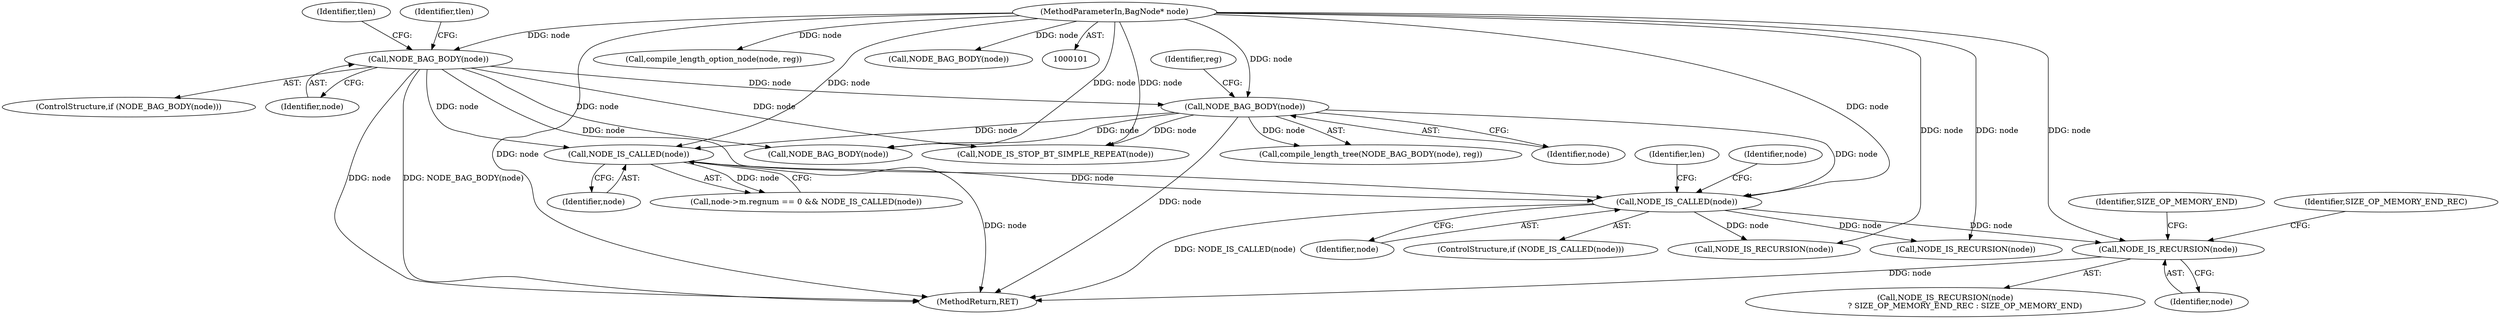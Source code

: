 digraph "0_oniguruma_c509265c5f6ae7264f7b8a8aae1cfa5fc59d108c_0@pointer" {
"1000202" [label="(Call,NODE_IS_RECURSION(node))"];
"1000167" [label="(Call,NODE_IS_CALLED(node))"];
"1000124" [label="(Call,NODE_BAG_BODY(node))"];
"1000118" [label="(Call,NODE_BAG_BODY(node))"];
"1000102" [label="(MethodParameterIn,BagNode* node)"];
"1000152" [label="(Call,NODE_IS_CALLED(node))"];
"1000123" [label="(Call,compile_length_tree(NODE_BAG_BODY(node), reg))"];
"1000144" [label="(Call,node->m.regnum == 0 && NODE_IS_CALLED(node))"];
"1000126" [label="(Identifier,reg)"];
"1000114" [label="(Call,compile_length_option_node(node, reg))"];
"1000205" [label="(Identifier,SIZE_OP_MEMORY_END)"];
"1000124" [label="(Call,NODE_BAG_BODY(node))"];
"1000194" [label="(Call,NODE_IS_RECURSION(node))"];
"1000125" [label="(Identifier,node)"];
"1000329" [label="(Call,NODE_BAG_BODY(node))"];
"1000208" [label="(Call,NODE_IS_RECURSION(node))"];
"1000102" [label="(MethodParameterIn,BagNode* node)"];
"1000152" [label="(Call,NODE_IS_CALLED(node))"];
"1000117" [label="(ControlStructure,if (NODE_BAG_BODY(node)))"];
"1000119" [label="(Identifier,node)"];
"1000202" [label="(Call,NODE_IS_RECURSION(node))"];
"1000166" [label="(ControlStructure,if (NODE_IS_CALLED(node)))"];
"1000168" [label="(Identifier,node)"];
"1000276" [label="(Call,NODE_BAG_BODY(node))"];
"1000118" [label="(Call,NODE_BAG_BODY(node))"];
"1000135" [label="(Identifier,tlen)"];
"1000204" [label="(Identifier,SIZE_OP_MEMORY_END_REC)"];
"1000203" [label="(Identifier,node)"];
"1000171" [label="(Identifier,len)"];
"1000413" [label="(MethodReturn,RET)"];
"1000122" [label="(Identifier,tlen)"];
"1000201" [label="(Call,NODE_IS_RECURSION(node)\n                ? SIZE_OP_MEMORY_END_REC : SIZE_OP_MEMORY_END)"];
"1000167" [label="(Call,NODE_IS_CALLED(node))"];
"1000268" [label="(Call,NODE_IS_STOP_BT_SIMPLE_REPEAT(node))"];
"1000153" [label="(Identifier,node)"];
"1000209" [label="(Identifier,node)"];
"1000202" -> "1000201"  [label="AST: "];
"1000202" -> "1000203"  [label="CFG: "];
"1000203" -> "1000202"  [label="AST: "];
"1000204" -> "1000202"  [label="CFG: "];
"1000205" -> "1000202"  [label="CFG: "];
"1000202" -> "1000413"  [label="DDG: node"];
"1000167" -> "1000202"  [label="DDG: node"];
"1000102" -> "1000202"  [label="DDG: node"];
"1000167" -> "1000166"  [label="AST: "];
"1000167" -> "1000168"  [label="CFG: "];
"1000168" -> "1000167"  [label="AST: "];
"1000171" -> "1000167"  [label="CFG: "];
"1000209" -> "1000167"  [label="CFG: "];
"1000167" -> "1000413"  [label="DDG: NODE_IS_CALLED(node)"];
"1000124" -> "1000167"  [label="DDG: node"];
"1000152" -> "1000167"  [label="DDG: node"];
"1000118" -> "1000167"  [label="DDG: node"];
"1000102" -> "1000167"  [label="DDG: node"];
"1000167" -> "1000194"  [label="DDG: node"];
"1000167" -> "1000208"  [label="DDG: node"];
"1000124" -> "1000123"  [label="AST: "];
"1000124" -> "1000125"  [label="CFG: "];
"1000125" -> "1000124"  [label="AST: "];
"1000126" -> "1000124"  [label="CFG: "];
"1000124" -> "1000413"  [label="DDG: node"];
"1000124" -> "1000123"  [label="DDG: node"];
"1000118" -> "1000124"  [label="DDG: node"];
"1000102" -> "1000124"  [label="DDG: node"];
"1000124" -> "1000152"  [label="DDG: node"];
"1000124" -> "1000268"  [label="DDG: node"];
"1000124" -> "1000329"  [label="DDG: node"];
"1000118" -> "1000117"  [label="AST: "];
"1000118" -> "1000119"  [label="CFG: "];
"1000119" -> "1000118"  [label="AST: "];
"1000122" -> "1000118"  [label="CFG: "];
"1000135" -> "1000118"  [label="CFG: "];
"1000118" -> "1000413"  [label="DDG: NODE_BAG_BODY(node)"];
"1000118" -> "1000413"  [label="DDG: node"];
"1000102" -> "1000118"  [label="DDG: node"];
"1000118" -> "1000152"  [label="DDG: node"];
"1000118" -> "1000268"  [label="DDG: node"];
"1000118" -> "1000329"  [label="DDG: node"];
"1000102" -> "1000101"  [label="AST: "];
"1000102" -> "1000413"  [label="DDG: node"];
"1000102" -> "1000114"  [label="DDG: node"];
"1000102" -> "1000152"  [label="DDG: node"];
"1000102" -> "1000194"  [label="DDG: node"];
"1000102" -> "1000208"  [label="DDG: node"];
"1000102" -> "1000268"  [label="DDG: node"];
"1000102" -> "1000276"  [label="DDG: node"];
"1000102" -> "1000329"  [label="DDG: node"];
"1000152" -> "1000144"  [label="AST: "];
"1000152" -> "1000153"  [label="CFG: "];
"1000153" -> "1000152"  [label="AST: "];
"1000144" -> "1000152"  [label="CFG: "];
"1000152" -> "1000413"  [label="DDG: node"];
"1000152" -> "1000144"  [label="DDG: node"];
}
